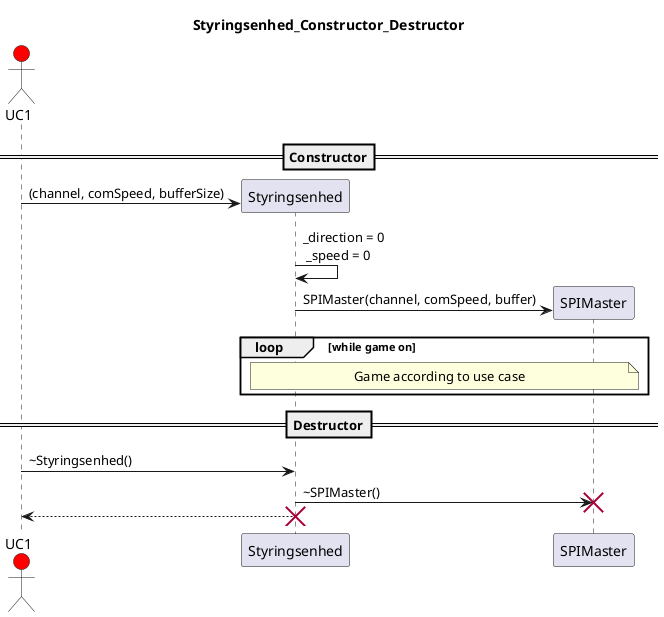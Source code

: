 @startuml

skinparam wrapWidth 200

title Styringsenhed_Constructor_Destructor

actor UC1 #Red
participant Styringsenhed
participant SPIMaster

==Constructor== 

UC1 -> Styringsenhed **: (channel, comSpeed, bufferSize)

Styringsenhed -> Styringsenhed : _direction = 0\n _speed = 0
Styringsenhed -> SPIMaster  **: SPIMaster(channel, comSpeed, buffer)

loop while game on
note over Styringsenhed, SPIMaster : Game according to use case
end loop

==Destructor==

UC1 -> Styringsenhed : ~Styringsenhed()
Styringsenhed -> SPIMaster !!: ~SPIMaster()
Styringsenhed --> UC1 :
destroy Styringsenhed 

@enduml
